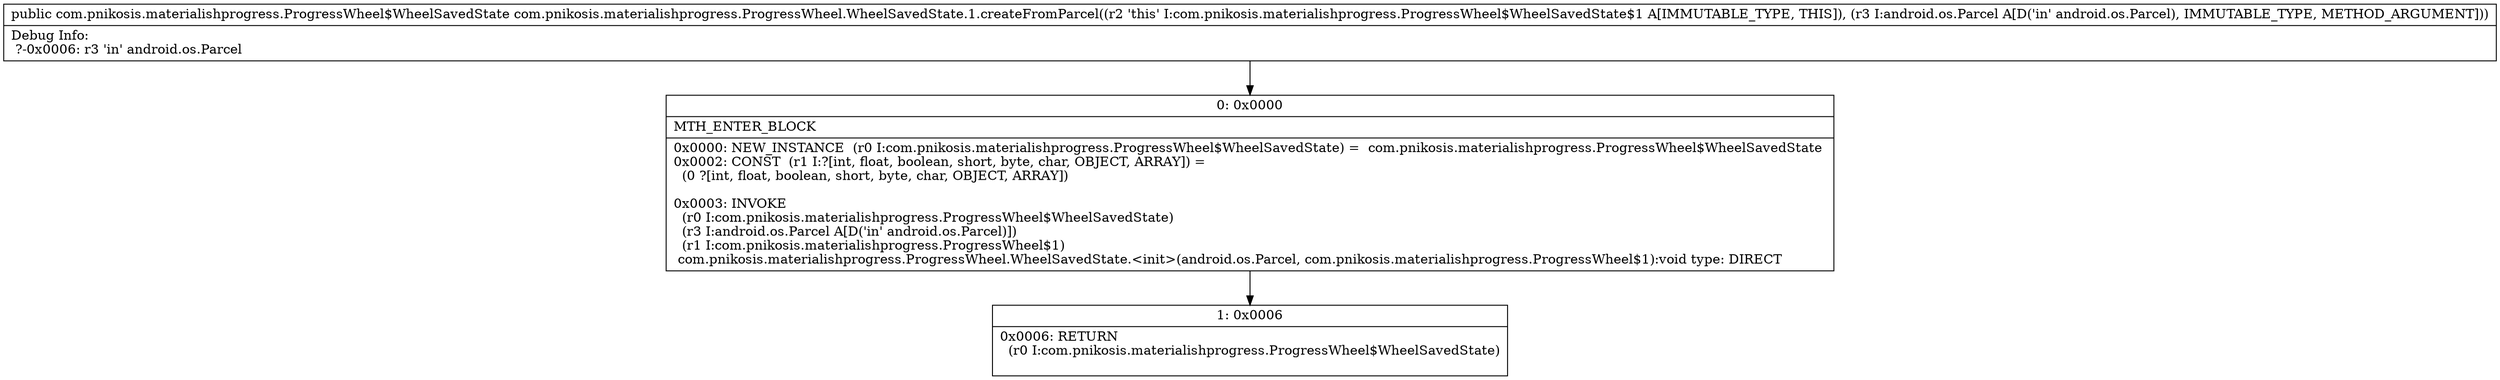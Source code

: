 digraph "CFG forcom.pnikosis.materialishprogress.ProgressWheel.WheelSavedState.1.createFromParcel(Landroid\/os\/Parcel;)Lcom\/pnikosis\/materialishprogress\/ProgressWheel$WheelSavedState;" {
Node_0 [shape=record,label="{0\:\ 0x0000|MTH_ENTER_BLOCK\l|0x0000: NEW_INSTANCE  (r0 I:com.pnikosis.materialishprogress.ProgressWheel$WheelSavedState) =  com.pnikosis.materialishprogress.ProgressWheel$WheelSavedState \l0x0002: CONST  (r1 I:?[int, float, boolean, short, byte, char, OBJECT, ARRAY]) = \l  (0 ?[int, float, boolean, short, byte, char, OBJECT, ARRAY])\l \l0x0003: INVOKE  \l  (r0 I:com.pnikosis.materialishprogress.ProgressWheel$WheelSavedState)\l  (r3 I:android.os.Parcel A[D('in' android.os.Parcel)])\l  (r1 I:com.pnikosis.materialishprogress.ProgressWheel$1)\l com.pnikosis.materialishprogress.ProgressWheel.WheelSavedState.\<init\>(android.os.Parcel, com.pnikosis.materialishprogress.ProgressWheel$1):void type: DIRECT \l}"];
Node_1 [shape=record,label="{1\:\ 0x0006|0x0006: RETURN  \l  (r0 I:com.pnikosis.materialishprogress.ProgressWheel$WheelSavedState)\l \l}"];
MethodNode[shape=record,label="{public com.pnikosis.materialishprogress.ProgressWheel$WheelSavedState com.pnikosis.materialishprogress.ProgressWheel.WheelSavedState.1.createFromParcel((r2 'this' I:com.pnikosis.materialishprogress.ProgressWheel$WheelSavedState$1 A[IMMUTABLE_TYPE, THIS]), (r3 I:android.os.Parcel A[D('in' android.os.Parcel), IMMUTABLE_TYPE, METHOD_ARGUMENT]))  | Debug Info:\l  ?\-0x0006: r3 'in' android.os.Parcel\l}"];
MethodNode -> Node_0;
Node_0 -> Node_1;
}


